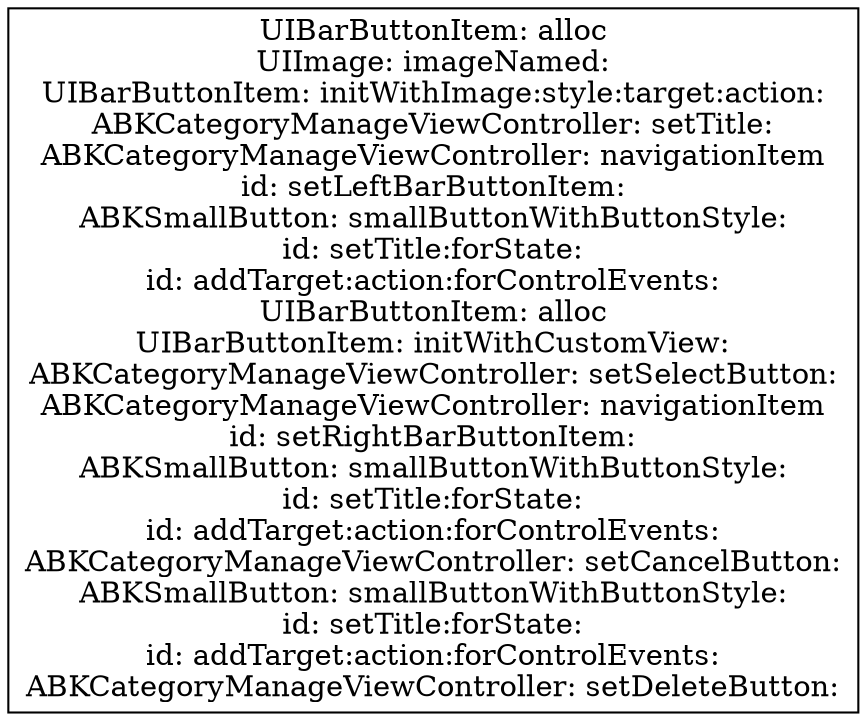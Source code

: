 digraph "ABKCategoryManageViewController: setupNavigationbar" {
	"0x10001e20c" [label="UIBarButtonItem: alloc
UIImage: imageNamed:
UIBarButtonItem: initWithImage:style:target:action:
ABKCategoryManageViewController: setTitle:
ABKCategoryManageViewController: navigationItem
id: setLeftBarButtonItem:
ABKSmallButton: smallButtonWithButtonStyle:
id: setTitle:forState:
id: addTarget:action:forControlEvents:
UIBarButtonItem: alloc
UIBarButtonItem: initWithCustomView:
ABKCategoryManageViewController: setSelectButton:
ABKCategoryManageViewController: navigationItem
id: setRightBarButtonItem:
ABKSmallButton: smallButtonWithButtonStyle:
id: setTitle:forState:
id: addTarget:action:forControlEvents:
ABKCategoryManageViewController: setCancelButton:
ABKSmallButton: smallButtonWithButtonStyle:
id: setTitle:forState:
id: addTarget:action:forControlEvents:
ABKCategoryManageViewController: setDeleteButton:
" shape=box]
}

